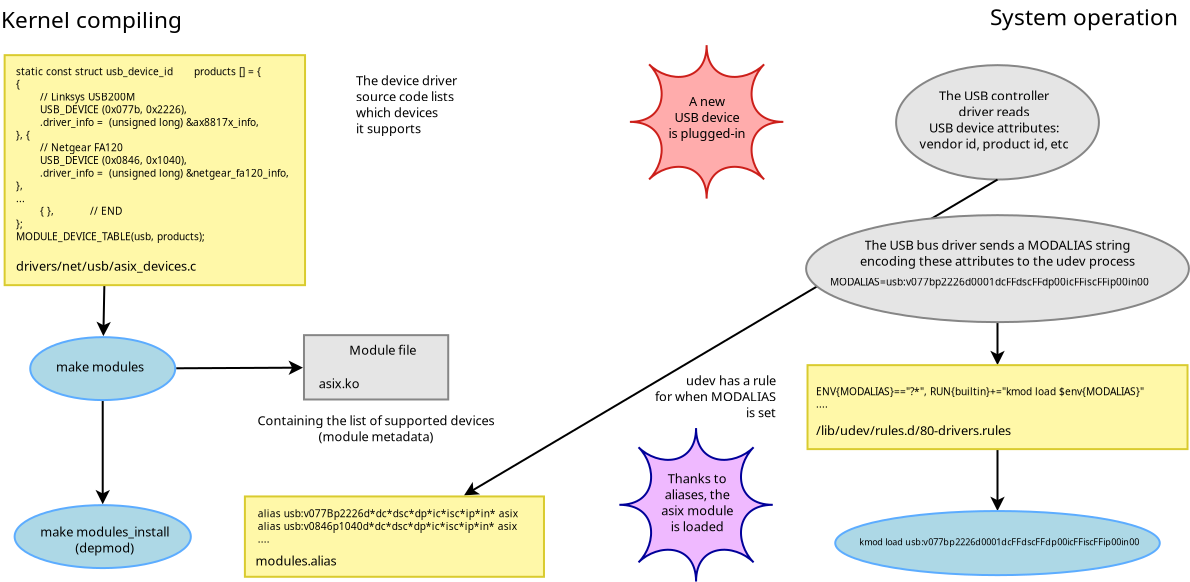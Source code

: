 <?xml version="1.0" encoding="UTF-8"?>
<dia:diagram xmlns:dia="http://www.lysator.liu.se/~alla/dia/">
  <dia:layer name="Background" visible="true" active="true">
    <dia:object type="Standard - Text" version="1" id="O0">
      <dia:attribute name="obj_pos">
        <dia:point val="17.245,-21.857"/>
      </dia:attribute>
      <dia:attribute name="obj_bb">
        <dia:rectangle val="17.245,-22.905;26.65,-21.591"/>
      </dia:attribute>
      <dia:attribute name="text">
        <dia:composite type="text">
          <dia:attribute name="string">
            <dia:string>#Kernel compiling#</dia:string>
          </dia:attribute>
          <dia:attribute name="font">
            <dia:font family="sans" style="0" name="Helvetica"/>
          </dia:attribute>
          <dia:attribute name="height">
            <dia:real val="1.411"/>
          </dia:attribute>
          <dia:attribute name="pos">
            <dia:point val="17.245,-21.857"/>
          </dia:attribute>
          <dia:attribute name="color">
            <dia:color val="#000000"/>
          </dia:attribute>
          <dia:attribute name="alignment">
            <dia:enum val="0"/>
          </dia:attribute>
        </dia:composite>
      </dia:attribute>
      <dia:attribute name="valign">
        <dia:enum val="3"/>
      </dia:attribute>
    </dia:object>
    <dia:object type="Standard - Text" version="1" id="O1">
      <dia:attribute name="obj_pos">
        <dia:point val="66.69,-22"/>
      </dia:attribute>
      <dia:attribute name="obj_bb">
        <dia:rectangle val="66.69,-23.048;76.68,-21.734"/>
      </dia:attribute>
      <dia:attribute name="text">
        <dia:composite type="text">
          <dia:attribute name="string">
            <dia:string>#System operation#</dia:string>
          </dia:attribute>
          <dia:attribute name="font">
            <dia:font family="sans" style="0" name="Helvetica"/>
          </dia:attribute>
          <dia:attribute name="height">
            <dia:real val="1.411"/>
          </dia:attribute>
          <dia:attribute name="pos">
            <dia:point val="66.69,-22"/>
          </dia:attribute>
          <dia:attribute name="color">
            <dia:color val="#000000"/>
          </dia:attribute>
          <dia:attribute name="alignment">
            <dia:enum val="0"/>
          </dia:attribute>
        </dia:composite>
      </dia:attribute>
      <dia:attribute name="valign">
        <dia:enum val="3"/>
      </dia:attribute>
    </dia:object>
    <dia:group>
      <dia:object type="Geometric - Curved Eight Point Star" version="1" id="O2">
        <dia:attribute name="obj_pos">
          <dia:point val="48.69,-21"/>
        </dia:attribute>
        <dia:attribute name="obj_bb">
          <dia:rectangle val="48.69,-21;56.362,-13.328"/>
        </dia:attribute>
        <dia:attribute name="meta">
          <dia:composite type="dict"/>
        </dia:attribute>
        <dia:attribute name="elem_corner">
          <dia:point val="48.69,-21"/>
        </dia:attribute>
        <dia:attribute name="elem_width">
          <dia:real val="7.672"/>
        </dia:attribute>
        <dia:attribute name="elem_height">
          <dia:real val="7.672"/>
        </dia:attribute>
        <dia:attribute name="line_width">
          <dia:real val="0.1"/>
        </dia:attribute>
        <dia:attribute name="line_colour">
          <dia:color val="#cc1f1a"/>
        </dia:attribute>
        <dia:attribute name="fill_colour">
          <dia:color val="#ffacac"/>
        </dia:attribute>
        <dia:attribute name="show_background">
          <dia:boolean val="true"/>
        </dia:attribute>
        <dia:attribute name="line_style">
          <dia:enum val="0"/>
          <dia:real val="1"/>
        </dia:attribute>
        <dia:attribute name="flip_horizontal">
          <dia:boolean val="false"/>
        </dia:attribute>
        <dia:attribute name="flip_vertical">
          <dia:boolean val="false"/>
        </dia:attribute>
        <dia:attribute name="subscale">
          <dia:real val="1"/>
        </dia:attribute>
      </dia:object>
      <dia:object type="Standard - Text" version="1" id="O3">
        <dia:attribute name="obj_pos">
          <dia:point val="52.543,-17.959"/>
        </dia:attribute>
        <dia:attribute name="obj_bb">
          <dia:rectangle val="50.477,-18.553;54.61,-16.209"/>
        </dia:attribute>
        <dia:attribute name="text">
          <dia:composite type="text">
            <dia:attribute name="string">
              <dia:string>#A new
USB device
is plugged-in#</dia:string>
            </dia:attribute>
            <dia:attribute name="font">
              <dia:font family="sans" style="0" name="Helvetica"/>
            </dia:attribute>
            <dia:attribute name="height">
              <dia:real val="0.8"/>
            </dia:attribute>
            <dia:attribute name="pos">
              <dia:point val="52.543,-17.959"/>
            </dia:attribute>
            <dia:attribute name="color">
              <dia:color val="#000000"/>
            </dia:attribute>
            <dia:attribute name="alignment">
              <dia:enum val="1"/>
            </dia:attribute>
          </dia:composite>
        </dia:attribute>
        <dia:attribute name="valign">
          <dia:enum val="3"/>
        </dia:attribute>
      </dia:object>
    </dia:group>
    <dia:group>
      <dia:object type="Standard - Ellipse" version="0" id="O4">
        <dia:attribute name="obj_pos">
          <dia:point val="62,-20"/>
        </dia:attribute>
        <dia:attribute name="obj_bb">
          <dia:rectangle val="61.95,-20.05;72.191,-14.23"/>
        </dia:attribute>
        <dia:attribute name="elem_corner">
          <dia:point val="62,-20"/>
        </dia:attribute>
        <dia:attribute name="elem_width">
          <dia:real val="10.141"/>
        </dia:attribute>
        <dia:attribute name="elem_height">
          <dia:real val="5.719"/>
        </dia:attribute>
        <dia:attribute name="border_color">
          <dia:color val="#868686"/>
        </dia:attribute>
        <dia:attribute name="inner_color">
          <dia:color val="#e5e5e5"/>
        </dia:attribute>
      </dia:object>
      <dia:object type="Standard - Text" version="1" id="O5">
        <dia:attribute name="obj_pos">
          <dia:point val="66.894,-18.236"/>
        </dia:attribute>
        <dia:attribute name="obj_bb">
          <dia:rectangle val="62.85,-18.83;70.937,-15.685"/>
        </dia:attribute>
        <dia:attribute name="text">
          <dia:composite type="text">
            <dia:attribute name="string">
              <dia:string>#The USB controller
driver reads
USB device attributes:
vendor id, product id, etc#</dia:string>
            </dia:attribute>
            <dia:attribute name="font">
              <dia:font family="sans" style="0" name="Helvetica"/>
            </dia:attribute>
            <dia:attribute name="height">
              <dia:real val="0.8"/>
            </dia:attribute>
            <dia:attribute name="pos">
              <dia:point val="66.894,-18.236"/>
            </dia:attribute>
            <dia:attribute name="color">
              <dia:color val="#000000"/>
            </dia:attribute>
            <dia:attribute name="alignment">
              <dia:enum val="1"/>
            </dia:attribute>
          </dia:composite>
        </dia:attribute>
        <dia:attribute name="valign">
          <dia:enum val="3"/>
        </dia:attribute>
      </dia:object>
    </dia:group>
    <dia:object type="Standard - Text" version="1" id="O6">
      <dia:attribute name="obj_pos">
        <dia:point val="56,-4"/>
      </dia:attribute>
      <dia:attribute name="obj_bb">
        <dia:rectangle val="49.617,-4.594;56,-2.249"/>
      </dia:attribute>
      <dia:attribute name="text">
        <dia:composite type="text">
          <dia:attribute name="string">
            <dia:string>#udev has a rule
for when MODALIAS
is set#</dia:string>
          </dia:attribute>
          <dia:attribute name="font">
            <dia:font family="sans" style="0" name="Helvetica"/>
          </dia:attribute>
          <dia:attribute name="height">
            <dia:real val="0.8"/>
          </dia:attribute>
          <dia:attribute name="pos">
            <dia:point val="56,-4"/>
          </dia:attribute>
          <dia:attribute name="color">
            <dia:color val="#000000"/>
          </dia:attribute>
          <dia:attribute name="alignment">
            <dia:enum val="2"/>
          </dia:attribute>
        </dia:composite>
      </dia:attribute>
      <dia:attribute name="valign">
        <dia:enum val="3"/>
      </dia:attribute>
    </dia:object>
    <dia:object type="Standard - Line" version="0" id="O7">
      <dia:attribute name="obj_pos">
        <dia:point val="22.5,-13.5"/>
      </dia:attribute>
      <dia:attribute name="obj_bb">
        <dia:rectangle val="22.013,-13.551;22.736,-6.338"/>
      </dia:attribute>
      <dia:attribute name="conn_endpoints">
        <dia:point val="22.5,-13.5"/>
        <dia:point val="22.363,-6.45"/>
      </dia:attribute>
      <dia:attribute name="numcp">
        <dia:int val="1"/>
      </dia:attribute>
      <dia:attribute name="end_arrow">
        <dia:enum val="22"/>
      </dia:attribute>
      <dia:attribute name="end_arrow_length">
        <dia:real val="0.5"/>
      </dia:attribute>
      <dia:attribute name="end_arrow_width">
        <dia:real val="0.5"/>
      </dia:attribute>
    </dia:object>
    <dia:object type="Standard - Line" version="0" id="O8">
      <dia:attribute name="obj_pos">
        <dia:point val="22.331,-3.211"/>
      </dia:attribute>
      <dia:attribute name="obj_bb">
        <dia:rectangle val="21.969,-4.938;22.693,-3.161"/>
      </dia:attribute>
      <dia:attribute name="conn_endpoints">
        <dia:point val="22.331,-3.211"/>
        <dia:point val="22.331,-4.827"/>
      </dia:attribute>
      <dia:attribute name="numcp">
        <dia:int val="1"/>
      </dia:attribute>
      <dia:attribute name="end_arrow">
        <dia:enum val="22"/>
      </dia:attribute>
      <dia:attribute name="end_arrow_length">
        <dia:real val="0.5"/>
      </dia:attribute>
      <dia:attribute name="end_arrow_width">
        <dia:real val="0.5"/>
      </dia:attribute>
      <dia:connections>
        <dia:connection handle="1" to="O14" connection="8"/>
      </dia:connections>
    </dia:object>
    <dia:object type="Standard - Line" version="0" id="O9">
      <dia:attribute name="obj_pos">
        <dia:point val="22.331,-3.211"/>
      </dia:attribute>
      <dia:attribute name="obj_bb">
        <dia:rectangle val="21.969,-3.261;22.693,2.069"/>
      </dia:attribute>
      <dia:attribute name="conn_endpoints">
        <dia:point val="22.331,-3.211"/>
        <dia:point val="22.331,1.957"/>
      </dia:attribute>
      <dia:attribute name="numcp">
        <dia:int val="1"/>
      </dia:attribute>
      <dia:attribute name="end_arrow">
        <dia:enum val="22"/>
      </dia:attribute>
      <dia:attribute name="end_arrow_length">
        <dia:real val="0.5"/>
      </dia:attribute>
      <dia:attribute name="end_arrow_width">
        <dia:real val="0.5"/>
      </dia:attribute>
      <dia:connections>
        <dia:connection handle="0" to="O14" connection="8"/>
        <dia:connection handle="1" to="O19" connection="8"/>
      </dia:connections>
    </dia:object>
    <dia:object type="Standard - Line" version="0" id="O10">
      <dia:attribute name="obj_pos">
        <dia:point val="26.003,-4.844"/>
      </dia:attribute>
      <dia:attribute name="obj_bb">
        <dia:rectangle val="25.953,-5.233;32.456,-4.509"/>
      </dia:attribute>
      <dia:attribute name="conn_endpoints">
        <dia:point val="26.003,-4.844"/>
        <dia:point val="32.344,-4.874"/>
      </dia:attribute>
      <dia:attribute name="numcp">
        <dia:int val="1"/>
      </dia:attribute>
      <dia:attribute name="end_arrow">
        <dia:enum val="22"/>
      </dia:attribute>
      <dia:attribute name="end_arrow_length">
        <dia:real val="0.5"/>
      </dia:attribute>
      <dia:attribute name="end_arrow_width">
        <dia:real val="0.5"/>
      </dia:attribute>
      <dia:connections>
        <dia:connection handle="0" to="O14" connection="8"/>
        <dia:connection handle="1" to="O16" connection="8"/>
      </dia:connections>
    </dia:object>
    <dia:object type="Standard - Line" version="0" id="O11">
      <dia:attribute name="obj_pos">
        <dia:point val="67.07,-14.28"/>
      </dia:attribute>
      <dia:attribute name="obj_bb">
        <dia:rectangle val="40.296,-14.349;67.139,1.585"/>
      </dia:attribute>
      <dia:attribute name="conn_endpoints">
        <dia:point val="67.07,-14.28"/>
        <dia:point val="40.392,1.515"/>
      </dia:attribute>
      <dia:attribute name="numcp">
        <dia:int val="1"/>
      </dia:attribute>
      <dia:attribute name="end_arrow">
        <dia:enum val="22"/>
      </dia:attribute>
      <dia:attribute name="end_arrow_length">
        <dia:real val="0.5"/>
      </dia:attribute>
      <dia:attribute name="end_arrow_width">
        <dia:real val="0.5"/>
      </dia:attribute>
      <dia:connections>
        <dia:connection handle="0" to="O19" connection="4"/>
        <dia:connection handle="1" to="O28" connection="8"/>
      </dia:connections>
    </dia:object>
    <dia:object type="Standard - Line" version="0" id="O12">
      <dia:attribute name="obj_pos">
        <dia:point val="67.07,-7.151"/>
      </dia:attribute>
      <dia:attribute name="obj_bb">
        <dia:rectangle val="66.709,-7.201;67.432,-4.888"/>
      </dia:attribute>
      <dia:attribute name="conn_endpoints">
        <dia:point val="67.07,-7.151"/>
        <dia:point val="67.07,-5"/>
      </dia:attribute>
      <dia:attribute name="numcp">
        <dia:int val="1"/>
      </dia:attribute>
      <dia:attribute name="end_arrow">
        <dia:enum val="22"/>
      </dia:attribute>
      <dia:attribute name="end_arrow_length">
        <dia:real val="0.5"/>
      </dia:attribute>
      <dia:attribute name="end_arrow_width">
        <dia:real val="0.5"/>
      </dia:attribute>
      <dia:connections>
        <dia:connection handle="0" to="O4" connection="6"/>
        <dia:connection handle="1" to="O34" connection="1"/>
      </dia:connections>
    </dia:object>
    <dia:object type="Standard - Line" version="0" id="O13">
      <dia:attribute name="obj_pos">
        <dia:point val="67.07,-0.802"/>
      </dia:attribute>
      <dia:attribute name="obj_bb">
        <dia:rectangle val="66.709,-0.852;67.432,2.406"/>
      </dia:attribute>
      <dia:attribute name="conn_endpoints">
        <dia:point val="67.07,-0.802"/>
        <dia:point val="67.07,2.294"/>
      </dia:attribute>
      <dia:attribute name="numcp">
        <dia:int val="1"/>
      </dia:attribute>
      <dia:attribute name="end_arrow">
        <dia:enum val="22"/>
      </dia:attribute>
      <dia:attribute name="end_arrow_length">
        <dia:real val="0.5"/>
      </dia:attribute>
      <dia:attribute name="end_arrow_width">
        <dia:real val="0.5"/>
      </dia:attribute>
      <dia:connections>
        <dia:connection handle="0" to="O34" connection="6"/>
        <dia:connection handle="1" to="O31" connection="1"/>
      </dia:connections>
    </dia:object>
    <dia:group>
      <dia:object type="Standard - Ellipse" version="0" id="O14">
        <dia:attribute name="obj_pos">
          <dia:point val="18.707,-6.4"/>
        </dia:attribute>
        <dia:attribute name="obj_bb">
          <dia:rectangle val="18.657,-6.45;26.005,-3.203"/>
        </dia:attribute>
        <dia:attribute name="elem_corner">
          <dia:point val="18.707,-6.4"/>
        </dia:attribute>
        <dia:attribute name="elem_width">
          <dia:real val="7.248"/>
        </dia:attribute>
        <dia:attribute name="elem_height">
          <dia:real val="3.147"/>
        </dia:attribute>
        <dia:attribute name="border_color">
          <dia:color val="#5cacff"/>
        </dia:attribute>
        <dia:attribute name="inner_color">
          <dia:color val="#add8e6"/>
        </dia:attribute>
      </dia:object>
      <dia:object type="Standard - Text" version="1" id="O15">
        <dia:attribute name="obj_pos">
          <dia:point val="19.997,-4.685"/>
        </dia:attribute>
        <dia:attribute name="obj_bb">
          <dia:rectangle val="19.997,-5.279;24.69,-4.534"/>
        </dia:attribute>
        <dia:attribute name="text">
          <dia:composite type="text">
            <dia:attribute name="string">
              <dia:string>#make modules#</dia:string>
            </dia:attribute>
            <dia:attribute name="font">
              <dia:font family="sans" style="0" name="Helvetica"/>
            </dia:attribute>
            <dia:attribute name="height">
              <dia:real val="0.8"/>
            </dia:attribute>
            <dia:attribute name="pos">
              <dia:point val="19.997,-4.685"/>
            </dia:attribute>
            <dia:attribute name="color">
              <dia:color val="#000000"/>
            </dia:attribute>
            <dia:attribute name="alignment">
              <dia:enum val="0"/>
            </dia:attribute>
          </dia:composite>
        </dia:attribute>
        <dia:attribute name="valign">
          <dia:enum val="3"/>
        </dia:attribute>
      </dia:object>
    </dia:group>
    <dia:group>
      <dia:object type="Standard - Box" version="0" id="O16">
        <dia:attribute name="obj_pos">
          <dia:point val="32.394,-6.5"/>
        </dia:attribute>
        <dia:attribute name="obj_bb">
          <dia:rectangle val="32.344,-6.55;39.656,-3.233"/>
        </dia:attribute>
        <dia:attribute name="elem_corner">
          <dia:point val="32.394,-6.5"/>
        </dia:attribute>
        <dia:attribute name="elem_width">
          <dia:real val="7.212"/>
        </dia:attribute>
        <dia:attribute name="elem_height">
          <dia:real val="3.217"/>
        </dia:attribute>
        <dia:attribute name="border_color">
          <dia:color val="#868686"/>
        </dia:attribute>
        <dia:attribute name="inner_color">
          <dia:color val="#e5e5e5"/>
        </dia:attribute>
        <dia:attribute name="show_background">
          <dia:boolean val="true"/>
        </dia:attribute>
      </dia:object>
      <dia:object type="Standard - Text" version="1" id="O17">
        <dia:attribute name="obj_pos">
          <dia:point val="33.136,-3.848"/>
        </dia:attribute>
        <dia:attribute name="obj_bb">
          <dia:rectangle val="33.136,-4.442;35.361,-3.697"/>
        </dia:attribute>
        <dia:attribute name="text">
          <dia:composite type="text">
            <dia:attribute name="string">
              <dia:string>#asix.ko#</dia:string>
            </dia:attribute>
            <dia:attribute name="font">
              <dia:font family="sans" style="0" name="Helvetica"/>
            </dia:attribute>
            <dia:attribute name="height">
              <dia:real val="0.8"/>
            </dia:attribute>
            <dia:attribute name="pos">
              <dia:point val="33.136,-3.848"/>
            </dia:attribute>
            <dia:attribute name="color">
              <dia:color val="#000000"/>
            </dia:attribute>
            <dia:attribute name="alignment">
              <dia:enum val="0"/>
            </dia:attribute>
          </dia:composite>
        </dia:attribute>
        <dia:attribute name="valign">
          <dia:enum val="3"/>
        </dia:attribute>
      </dia:object>
      <dia:object type="Standard - Text" version="1" id="O18">
        <dia:attribute name="obj_pos">
          <dia:point val="34.657,-5.519"/>
        </dia:attribute>
        <dia:attribute name="obj_bb">
          <dia:rectangle val="34.657,-6.113;38.164,-5.368"/>
        </dia:attribute>
        <dia:attribute name="text">
          <dia:composite type="text">
            <dia:attribute name="string">
              <dia:string>#Module file#</dia:string>
            </dia:attribute>
            <dia:attribute name="font">
              <dia:font family="sans" style="0" name="Helvetica"/>
            </dia:attribute>
            <dia:attribute name="height">
              <dia:real val="0.8"/>
            </dia:attribute>
            <dia:attribute name="pos">
              <dia:point val="34.657,-5.519"/>
            </dia:attribute>
            <dia:attribute name="color">
              <dia:color val="#000000"/>
            </dia:attribute>
            <dia:attribute name="alignment">
              <dia:enum val="0"/>
            </dia:attribute>
          </dia:composite>
        </dia:attribute>
        <dia:attribute name="valign">
          <dia:enum val="3"/>
        </dia:attribute>
      </dia:object>
    </dia:group>
    <dia:group>
      <dia:object type="Standard - Ellipse" version="0" id="O19">
        <dia:attribute name="obj_pos">
          <dia:point val="17.926,2"/>
        </dia:attribute>
        <dia:attribute name="obj_bb">
          <dia:rectangle val="17.876,1.95;26.786,5.197"/>
        </dia:attribute>
        <dia:attribute name="elem_corner">
          <dia:point val="17.926,2"/>
        </dia:attribute>
        <dia:attribute name="elem_width">
          <dia:real val="8.81"/>
        </dia:attribute>
        <dia:attribute name="elem_height">
          <dia:real val="3.147"/>
        </dia:attribute>
        <dia:attribute name="border_color">
          <dia:color val="#5cacff"/>
        </dia:attribute>
        <dia:attribute name="inner_color">
          <dia:color val="#add8e6"/>
        </dia:attribute>
      </dia:object>
      <dia:object type="Standard - Text" version="1" id="O20">
        <dia:attribute name="obj_pos">
          <dia:point val="22.437,3.573"/>
        </dia:attribute>
        <dia:attribute name="obj_bb">
          <dia:rectangle val="18.974,2.979;25.899,4.524"/>
        </dia:attribute>
        <dia:attribute name="text">
          <dia:composite type="text">
            <dia:attribute name="string">
              <dia:string>#make modules_install
(depmod)#</dia:string>
            </dia:attribute>
            <dia:attribute name="font">
              <dia:font family="sans" style="0" name="Helvetica"/>
            </dia:attribute>
            <dia:attribute name="height">
              <dia:real val="0.8"/>
            </dia:attribute>
            <dia:attribute name="pos">
              <dia:point val="22.437,3.573"/>
            </dia:attribute>
            <dia:attribute name="color">
              <dia:color val="#000000"/>
            </dia:attribute>
            <dia:attribute name="alignment">
              <dia:enum val="1"/>
            </dia:attribute>
          </dia:composite>
        </dia:attribute>
        <dia:attribute name="valign">
          <dia:enum val="3"/>
        </dia:attribute>
      </dia:object>
    </dia:group>
    <dia:object type="Standard - Text" version="1" id="O21">
      <dia:attribute name="obj_pos">
        <dia:point val="35,-19"/>
      </dia:attribute>
      <dia:attribute name="obj_bb">
        <dia:rectangle val="35,-19.594;40.59,-16.449"/>
      </dia:attribute>
      <dia:attribute name="text">
        <dia:composite type="text">
          <dia:attribute name="string">
            <dia:string>#The device driver
source code lists
which devices
it supports#</dia:string>
          </dia:attribute>
          <dia:attribute name="font">
            <dia:font family="sans" style="0" name="Helvetica"/>
          </dia:attribute>
          <dia:attribute name="height">
            <dia:real val="0.8"/>
          </dia:attribute>
          <dia:attribute name="pos">
            <dia:point val="35,-19"/>
          </dia:attribute>
          <dia:attribute name="color">
            <dia:color val="#000000"/>
          </dia:attribute>
          <dia:attribute name="alignment">
            <dia:enum val="0"/>
          </dia:attribute>
        </dia:composite>
      </dia:attribute>
      <dia:attribute name="valign">
        <dia:enum val="3"/>
      </dia:attribute>
    </dia:object>
    <dia:object type="Standard - Text" version="1" id="O22">
      <dia:attribute name="obj_pos">
        <dia:point val="36,-2"/>
      </dia:attribute>
      <dia:attribute name="obj_bb">
        <dia:rectangle val="29.611,-2.594;42.389,-1.049"/>
      </dia:attribute>
      <dia:attribute name="text">
        <dia:composite type="text">
          <dia:attribute name="string">
            <dia:string>#Containing the list of supported devices
(module metadata)#</dia:string>
          </dia:attribute>
          <dia:attribute name="font">
            <dia:font family="sans" style="0" name="Helvetica"/>
          </dia:attribute>
          <dia:attribute name="height">
            <dia:real val="0.8"/>
          </dia:attribute>
          <dia:attribute name="pos">
            <dia:point val="36,-2"/>
          </dia:attribute>
          <dia:attribute name="color">
            <dia:color val="#000000"/>
          </dia:attribute>
          <dia:attribute name="alignment">
            <dia:enum val="1"/>
          </dia:attribute>
        </dia:composite>
      </dia:attribute>
      <dia:attribute name="valign">
        <dia:enum val="3"/>
      </dia:attribute>
    </dia:object>
    <dia:group>
      <dia:object type="Standard - Ellipse" version="0" id="O23">
        <dia:attribute name="obj_pos">
          <dia:point val="58.956,2.294"/>
        </dia:attribute>
        <dia:attribute name="obj_bb">
          <dia:rectangle val="58.906,2.244;75.234,5.549"/>
        </dia:attribute>
        <dia:attribute name="elem_corner">
          <dia:point val="58.956,2.294"/>
        </dia:attribute>
        <dia:attribute name="elem_width">
          <dia:real val="16.228"/>
        </dia:attribute>
        <dia:attribute name="elem_height">
          <dia:real val="3.205"/>
        </dia:attribute>
        <dia:attribute name="border_color">
          <dia:color val="#5cacff"/>
        </dia:attribute>
        <dia:attribute name="inner_color">
          <dia:color val="#add8e6"/>
        </dia:attribute>
      </dia:object>
      <dia:object type="Standard - Text" version="1" id="O24">
        <dia:attribute name="obj_pos">
          <dia:point val="67.212,4.003"/>
        </dia:attribute>
        <dia:attribute name="obj_bb">
          <dia:rectangle val="59.543,3.583;74.881,4.109"/>
        </dia:attribute>
        <dia:attribute name="text">
          <dia:composite type="text">
            <dia:attribute name="string">
              <dia:string>#kmod load usb:v077bp2226d0001dcFFdscFFdp00icFFiscFFip00in00 #</dia:string>
            </dia:attribute>
            <dia:attribute name="font">
              <dia:font family="sans" style="0" name="Helvetica"/>
            </dia:attribute>
            <dia:attribute name="height">
              <dia:real val="0.564"/>
            </dia:attribute>
            <dia:attribute name="pos">
              <dia:point val="67.212,4.003"/>
            </dia:attribute>
            <dia:attribute name="color">
              <dia:color val="#000000"/>
            </dia:attribute>
            <dia:attribute name="alignment">
              <dia:enum val="1"/>
            </dia:attribute>
          </dia:composite>
        </dia:attribute>
        <dia:attribute name="valign">
          <dia:enum val="3"/>
        </dia:attribute>
      </dia:object>
    </dia:group>
    <dia:group>
      <dia:object type="Standard - Box" version="0" id="O25">
        <dia:attribute name="obj_pos">
          <dia:point val="17.427,-20.5"/>
        </dia:attribute>
        <dia:attribute name="obj_bb">
          <dia:rectangle val="17.377,-20.55;32.497,-8.95"/>
        </dia:attribute>
        <dia:attribute name="elem_corner">
          <dia:point val="17.427,-20.5"/>
        </dia:attribute>
        <dia:attribute name="elem_width">
          <dia:real val="15.02"/>
        </dia:attribute>
        <dia:attribute name="elem_height">
          <dia:real val="11.5"/>
        </dia:attribute>
        <dia:attribute name="border_color">
          <dia:color val="#d9cb2f"/>
        </dia:attribute>
        <dia:attribute name="inner_color">
          <dia:color val="#fff8a8"/>
        </dia:attribute>
        <dia:attribute name="show_background">
          <dia:boolean val="true"/>
        </dia:attribute>
      </dia:object>
      <dia:object type="Standard - Text" version="1" id="O26">
        <dia:attribute name="obj_pos">
          <dia:point val="18,-9.718"/>
        </dia:attribute>
        <dia:attribute name="obj_bb">
          <dia:rectangle val="18,-10.312;27.655,-9.567"/>
        </dia:attribute>
        <dia:attribute name="text">
          <dia:composite type="text">
            <dia:attribute name="string">
              <dia:string>#drivers/net/usb/asix_devices.c#</dia:string>
            </dia:attribute>
            <dia:attribute name="font">
              <dia:font family="sans" style="0" name="Helvetica"/>
            </dia:attribute>
            <dia:attribute name="height">
              <dia:real val="0.8"/>
            </dia:attribute>
            <dia:attribute name="pos">
              <dia:point val="18,-9.718"/>
            </dia:attribute>
            <dia:attribute name="color">
              <dia:color val="#000000"/>
            </dia:attribute>
            <dia:attribute name="alignment">
              <dia:enum val="0"/>
            </dia:attribute>
          </dia:composite>
        </dia:attribute>
        <dia:attribute name="valign">
          <dia:enum val="3"/>
        </dia:attribute>
      </dia:object>
      <dia:object type="Standard - Text" version="1" id="O27">
        <dia:attribute name="obj_pos">
          <dia:point val="18,-19.5"/>
        </dia:attribute>
        <dia:attribute name="obj_bb">
          <dia:rectangle val="18,-19.971;32.695,-9.22"/>
        </dia:attribute>
        <dia:attribute name="text">
          <dia:composite type="text">
            <dia:attribute name="string">
              <dia:string>#static const struct usb_device_id       products [] = {
{
        // Linksys USB200M
        USB_DEVICE (0x077b, 0x2226),
        .driver_info =  (unsigned long) &amp;ax8817x_info,
}, {
        // Netgear FA120
        USB_DEVICE (0x0846, 0x1040),
        .driver_info =  (unsigned long) &amp;netgear_fa120_info,
},
...
        { },            // END
};
MODULE_DEVICE_TABLE(usb, products);


#</dia:string>
            </dia:attribute>
            <dia:attribute name="font">
              <dia:font family="sans" style="0" name="Helvetica"/>
            </dia:attribute>
            <dia:attribute name="height">
              <dia:real val="0.635"/>
            </dia:attribute>
            <dia:attribute name="pos">
              <dia:point val="18,-19.5"/>
            </dia:attribute>
            <dia:attribute name="color">
              <dia:color val="#000000"/>
            </dia:attribute>
            <dia:attribute name="alignment">
              <dia:enum val="0"/>
            </dia:attribute>
          </dia:composite>
        </dia:attribute>
        <dia:attribute name="valign">
          <dia:enum val="3"/>
        </dia:attribute>
      </dia:object>
    </dia:group>
    <dia:group>
      <dia:object type="Standard - Box" version="0" id="O28">
        <dia:attribute name="obj_pos">
          <dia:point val="29.44,1.565"/>
        </dia:attribute>
        <dia:attribute name="obj_bb">
          <dia:rectangle val="29.39,1.515;44.444,5.632"/>
        </dia:attribute>
        <dia:attribute name="elem_corner">
          <dia:point val="29.44,1.565"/>
        </dia:attribute>
        <dia:attribute name="elem_width">
          <dia:real val="14.954"/>
        </dia:attribute>
        <dia:attribute name="elem_height">
          <dia:real val="4.017"/>
        </dia:attribute>
        <dia:attribute name="border_color">
          <dia:color val="#d9cb2f"/>
        </dia:attribute>
        <dia:attribute name="inner_color">
          <dia:color val="#fff8a8"/>
        </dia:attribute>
        <dia:attribute name="show_background">
          <dia:boolean val="true"/>
        </dia:attribute>
      </dia:object>
      <dia:object type="Standard - Text" version="1" id="O29">
        <dia:attribute name="obj_pos">
          <dia:point val="29.97,5.016"/>
        </dia:attribute>
        <dia:attribute name="obj_bb">
          <dia:rectangle val="29.97,4.422;34.378,5.167"/>
        </dia:attribute>
        <dia:attribute name="text">
          <dia:composite type="text">
            <dia:attribute name="string">
              <dia:string>#modules.alias#</dia:string>
            </dia:attribute>
            <dia:attribute name="font">
              <dia:font family="sans" style="0" name="Helvetica"/>
            </dia:attribute>
            <dia:attribute name="height">
              <dia:real val="0.8"/>
            </dia:attribute>
            <dia:attribute name="pos">
              <dia:point val="29.97,5.016"/>
            </dia:attribute>
            <dia:attribute name="color">
              <dia:color val="#000000"/>
            </dia:attribute>
            <dia:attribute name="alignment">
              <dia:enum val="0"/>
            </dia:attribute>
          </dia:composite>
        </dia:attribute>
        <dia:attribute name="valign">
          <dia:enum val="3"/>
        </dia:attribute>
      </dia:object>
      <dia:object type="Standard - Text" version="1" id="O30">
        <dia:attribute name="obj_pos">
          <dia:point val="30.079,2.608"/>
        </dia:attribute>
        <dia:attribute name="obj_bb">
          <dia:rectangle val="30.079,2.136;43.407,4.633"/>
        </dia:attribute>
        <dia:attribute name="text">
          <dia:composite type="text">
            <dia:attribute name="string">
              <dia:string>#alias usb:v077Bp2226d*dc*dsc*dp*ic*isc*ip*in* asix
alias usb:v0846p1040d*dc*dsc*dp*ic*isc*ip*in* asix
....
#</dia:string>
            </dia:attribute>
            <dia:attribute name="font">
              <dia:font family="sans" style="0" name="Helvetica"/>
            </dia:attribute>
            <dia:attribute name="height">
              <dia:real val="0.635"/>
            </dia:attribute>
            <dia:attribute name="pos">
              <dia:point val="30.079,2.608"/>
            </dia:attribute>
            <dia:attribute name="color">
              <dia:color val="#000000"/>
            </dia:attribute>
            <dia:attribute name="alignment">
              <dia:enum val="0"/>
            </dia:attribute>
          </dia:composite>
        </dia:attribute>
        <dia:attribute name="valign">
          <dia:enum val="3"/>
        </dia:attribute>
      </dia:object>
    </dia:group>
    <dia:group>
      <dia:object type="Standard - Box" version="0" id="O31">
        <dia:attribute name="obj_pos">
          <dia:point val="57.571,-5"/>
        </dia:attribute>
        <dia:attribute name="obj_bb">
          <dia:rectangle val="57.52,-5.05;76.621,-0.752"/>
        </dia:attribute>
        <dia:attribute name="elem_corner">
          <dia:point val="57.571,-5"/>
        </dia:attribute>
        <dia:attribute name="elem_width">
          <dia:real val="19"/>
        </dia:attribute>
        <dia:attribute name="elem_height">
          <dia:real val="4.198"/>
        </dia:attribute>
        <dia:attribute name="border_color">
          <dia:color val="#d9cb2f"/>
        </dia:attribute>
        <dia:attribute name="inner_color">
          <dia:color val="#fff8a8"/>
        </dia:attribute>
        <dia:attribute name="show_background">
          <dia:boolean val="true"/>
        </dia:attribute>
      </dia:object>
      <dia:object type="Standard - Text" version="1" id="O32">
        <dia:attribute name="obj_pos">
          <dia:point val="58,-1.5"/>
        </dia:attribute>
        <dia:attribute name="obj_bb">
          <dia:rectangle val="58,-2.094;68.43,-1.349"/>
        </dia:attribute>
        <dia:attribute name="text">
          <dia:composite type="text">
            <dia:attribute name="string">
              <dia:string>#/lib/udev/rules.d/80-drivers.rules#</dia:string>
            </dia:attribute>
            <dia:attribute name="font">
              <dia:font family="sans" style="0" name="Helvetica"/>
            </dia:attribute>
            <dia:attribute name="height">
              <dia:real val="0.8"/>
            </dia:attribute>
            <dia:attribute name="pos">
              <dia:point val="58,-1.5"/>
            </dia:attribute>
            <dia:attribute name="color">
              <dia:color val="#000000"/>
            </dia:attribute>
            <dia:attribute name="alignment">
              <dia:enum val="0"/>
            </dia:attribute>
          </dia:composite>
        </dia:attribute>
        <dia:attribute name="valign">
          <dia:enum val="3"/>
        </dia:attribute>
      </dia:object>
      <dia:object type="Standard - Text" version="1" id="O33">
        <dia:attribute name="obj_pos">
          <dia:point val="58,-3.5"/>
        </dia:attribute>
        <dia:attribute name="obj_bb">
          <dia:rectangle val="58,-3.972;76.585,-2.11"/>
        </dia:attribute>
        <dia:attribute name="text">
          <dia:composite type="text">
            <dia:attribute name="string">
              <dia:string>#ENV{MODALIAS}=="?*", RUN{builtin}+="kmod load $env{MODALIAS}"
....
#</dia:string>
            </dia:attribute>
            <dia:attribute name="font">
              <dia:font family="sans" style="0" name="Helvetica"/>
            </dia:attribute>
            <dia:attribute name="height">
              <dia:real val="0.635"/>
            </dia:attribute>
            <dia:attribute name="pos">
              <dia:point val="58,-3.5"/>
            </dia:attribute>
            <dia:attribute name="color">
              <dia:color val="#000000"/>
            </dia:attribute>
            <dia:attribute name="alignment">
              <dia:enum val="0"/>
            </dia:attribute>
          </dia:composite>
        </dia:attribute>
        <dia:attribute name="valign">
          <dia:enum val="3"/>
        </dia:attribute>
      </dia:object>
    </dia:group>
    <dia:group>
      <dia:object type="Standard - Ellipse" version="0" id="O34">
        <dia:attribute name="obj_pos">
          <dia:point val="57.5,-12.5"/>
        </dia:attribute>
        <dia:attribute name="obj_bb">
          <dia:rectangle val="57.45,-12.55;76.691,-7.101"/>
        </dia:attribute>
        <dia:attribute name="elem_corner">
          <dia:point val="57.5,-12.5"/>
        </dia:attribute>
        <dia:attribute name="elem_width">
          <dia:real val="19.141"/>
        </dia:attribute>
        <dia:attribute name="elem_height">
          <dia:real val="5.349"/>
        </dia:attribute>
        <dia:attribute name="border_color">
          <dia:color val="#868686"/>
        </dia:attribute>
        <dia:attribute name="inner_color">
          <dia:color val="#e5e5e5"/>
        </dia:attribute>
      </dia:object>
      <dia:object type="Standard - Text" version="1" id="O35">
        <dia:attribute name="obj_pos">
          <dia:point val="67.07,-10.768"/>
        </dia:attribute>
        <dia:attribute name="obj_bb">
          <dia:rectangle val="59.672,-11.363;74.469,-9.817"/>
        </dia:attribute>
        <dia:attribute name="text">
          <dia:composite type="text">
            <dia:attribute name="string">
              <dia:string>#The USB bus driver sends a MODALIAS string
encoding these attributes to the udev process#</dia:string>
            </dia:attribute>
            <dia:attribute name="font">
              <dia:font family="sans" style="0" name="Helvetica"/>
            </dia:attribute>
            <dia:attribute name="height">
              <dia:real val="0.8"/>
            </dia:attribute>
            <dia:attribute name="pos">
              <dia:point val="67.07,-10.768"/>
            </dia:attribute>
            <dia:attribute name="color">
              <dia:color val="#000000"/>
            </dia:attribute>
            <dia:attribute name="alignment">
              <dia:enum val="1"/>
            </dia:attribute>
          </dia:composite>
        </dia:attribute>
        <dia:attribute name="valign">
          <dia:enum val="3"/>
        </dia:attribute>
      </dia:object>
      <dia:object type="Standard - Text" version="1" id="O36">
        <dia:attribute name="obj_pos">
          <dia:point val="58.697,-8.982"/>
        </dia:attribute>
        <dia:attribute name="obj_bb">
          <dia:rectangle val="58.697,-9.453;76.032,-8.862"/>
        </dia:attribute>
        <dia:attribute name="text">
          <dia:composite type="text">
            <dia:attribute name="string">
              <dia:string>#MODALIAS=usb:v077bp2226d0001dcFFdscFFdp00icFFiscFFip00in00#</dia:string>
            </dia:attribute>
            <dia:attribute name="font">
              <dia:font family="sans" style="0" name="Helvetica"/>
            </dia:attribute>
            <dia:attribute name="height">
              <dia:real val="0.635"/>
            </dia:attribute>
            <dia:attribute name="pos">
              <dia:point val="58.697,-8.982"/>
            </dia:attribute>
            <dia:attribute name="color">
              <dia:color val="#000000"/>
            </dia:attribute>
            <dia:attribute name="alignment">
              <dia:enum val="0"/>
            </dia:attribute>
          </dia:composite>
        </dia:attribute>
        <dia:attribute name="valign">
          <dia:enum val="3"/>
        </dia:attribute>
      </dia:object>
    </dia:group>
    <dia:group>
      <dia:object type="Geometric - Curved Eight Point Star" version="1" id="O37">
        <dia:attribute name="obj_pos">
          <dia:point val="48.162,-1.853"/>
        </dia:attribute>
        <dia:attribute name="obj_bb">
          <dia:rectangle val="48.162,-1.853;55.834,5.819"/>
        </dia:attribute>
        <dia:attribute name="meta">
          <dia:composite type="dict"/>
        </dia:attribute>
        <dia:attribute name="elem_corner">
          <dia:point val="48.162,-1.853"/>
        </dia:attribute>
        <dia:attribute name="elem_width">
          <dia:real val="7.672"/>
        </dia:attribute>
        <dia:attribute name="elem_height">
          <dia:real val="7.672"/>
        </dia:attribute>
        <dia:attribute name="line_width">
          <dia:real val="0.1"/>
        </dia:attribute>
        <dia:attribute name="line_colour">
          <dia:color val="#000099"/>
        </dia:attribute>
        <dia:attribute name="fill_colour">
          <dia:color val="#efb9ff"/>
        </dia:attribute>
        <dia:attribute name="show_background">
          <dia:boolean val="true"/>
        </dia:attribute>
        <dia:attribute name="line_style">
          <dia:enum val="0"/>
          <dia:real val="1"/>
        </dia:attribute>
        <dia:attribute name="flip_horizontal">
          <dia:boolean val="false"/>
        </dia:attribute>
        <dia:attribute name="flip_vertical">
          <dia:boolean val="false"/>
        </dia:attribute>
        <dia:attribute name="subscale">
          <dia:real val="1"/>
        </dia:attribute>
      </dia:object>
      <dia:object type="Standard - Text" version="1" id="O38">
        <dia:attribute name="obj_pos">
          <dia:point val="52.054,0.905"/>
        </dia:attribute>
        <dia:attribute name="obj_bb">
          <dia:rectangle val="50.112,0.311;53.997,3.456"/>
        </dia:attribute>
        <dia:attribute name="text">
          <dia:composite type="text">
            <dia:attribute name="string">
              <dia:string>#Thanks to
aliases, the
asix module
is loaded#</dia:string>
            </dia:attribute>
            <dia:attribute name="font">
              <dia:font family="sans" style="0" name="Helvetica"/>
            </dia:attribute>
            <dia:attribute name="height">
              <dia:real val="0.8"/>
            </dia:attribute>
            <dia:attribute name="pos">
              <dia:point val="52.054,0.905"/>
            </dia:attribute>
            <dia:attribute name="color">
              <dia:color val="#000000"/>
            </dia:attribute>
            <dia:attribute name="alignment">
              <dia:enum val="1"/>
            </dia:attribute>
          </dia:composite>
        </dia:attribute>
        <dia:attribute name="valign">
          <dia:enum val="3"/>
        </dia:attribute>
      </dia:object>
    </dia:group>
  </dia:layer>
</dia:diagram>
